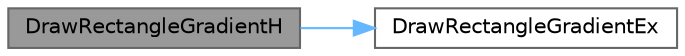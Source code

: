 digraph "DrawRectangleGradientH"
{
 // LATEX_PDF_SIZE
  bgcolor="transparent";
  edge [fontname=Helvetica,fontsize=10,labelfontname=Helvetica,labelfontsize=10];
  node [fontname=Helvetica,fontsize=10,shape=box,height=0.2,width=0.4];
  rankdir="LR";
  Node1 [id="Node000001",label="DrawRectangleGradientH",height=0.2,width=0.4,color="gray40", fillcolor="grey60", style="filled", fontcolor="black",tooltip=" "];
  Node1 -> Node2 [id="edge3_Node000001_Node000002",color="steelblue1",style="solid",tooltip=" "];
  Node2 [id="Node000002",label="DrawRectangleGradientEx",height=0.2,width=0.4,color="grey40", fillcolor="white", style="filled",URL="$_classes_2lib_2raylib_2src_2shapes_8c.html#a9404dfe204113909ce74490f95585483",tooltip=" "];
}
